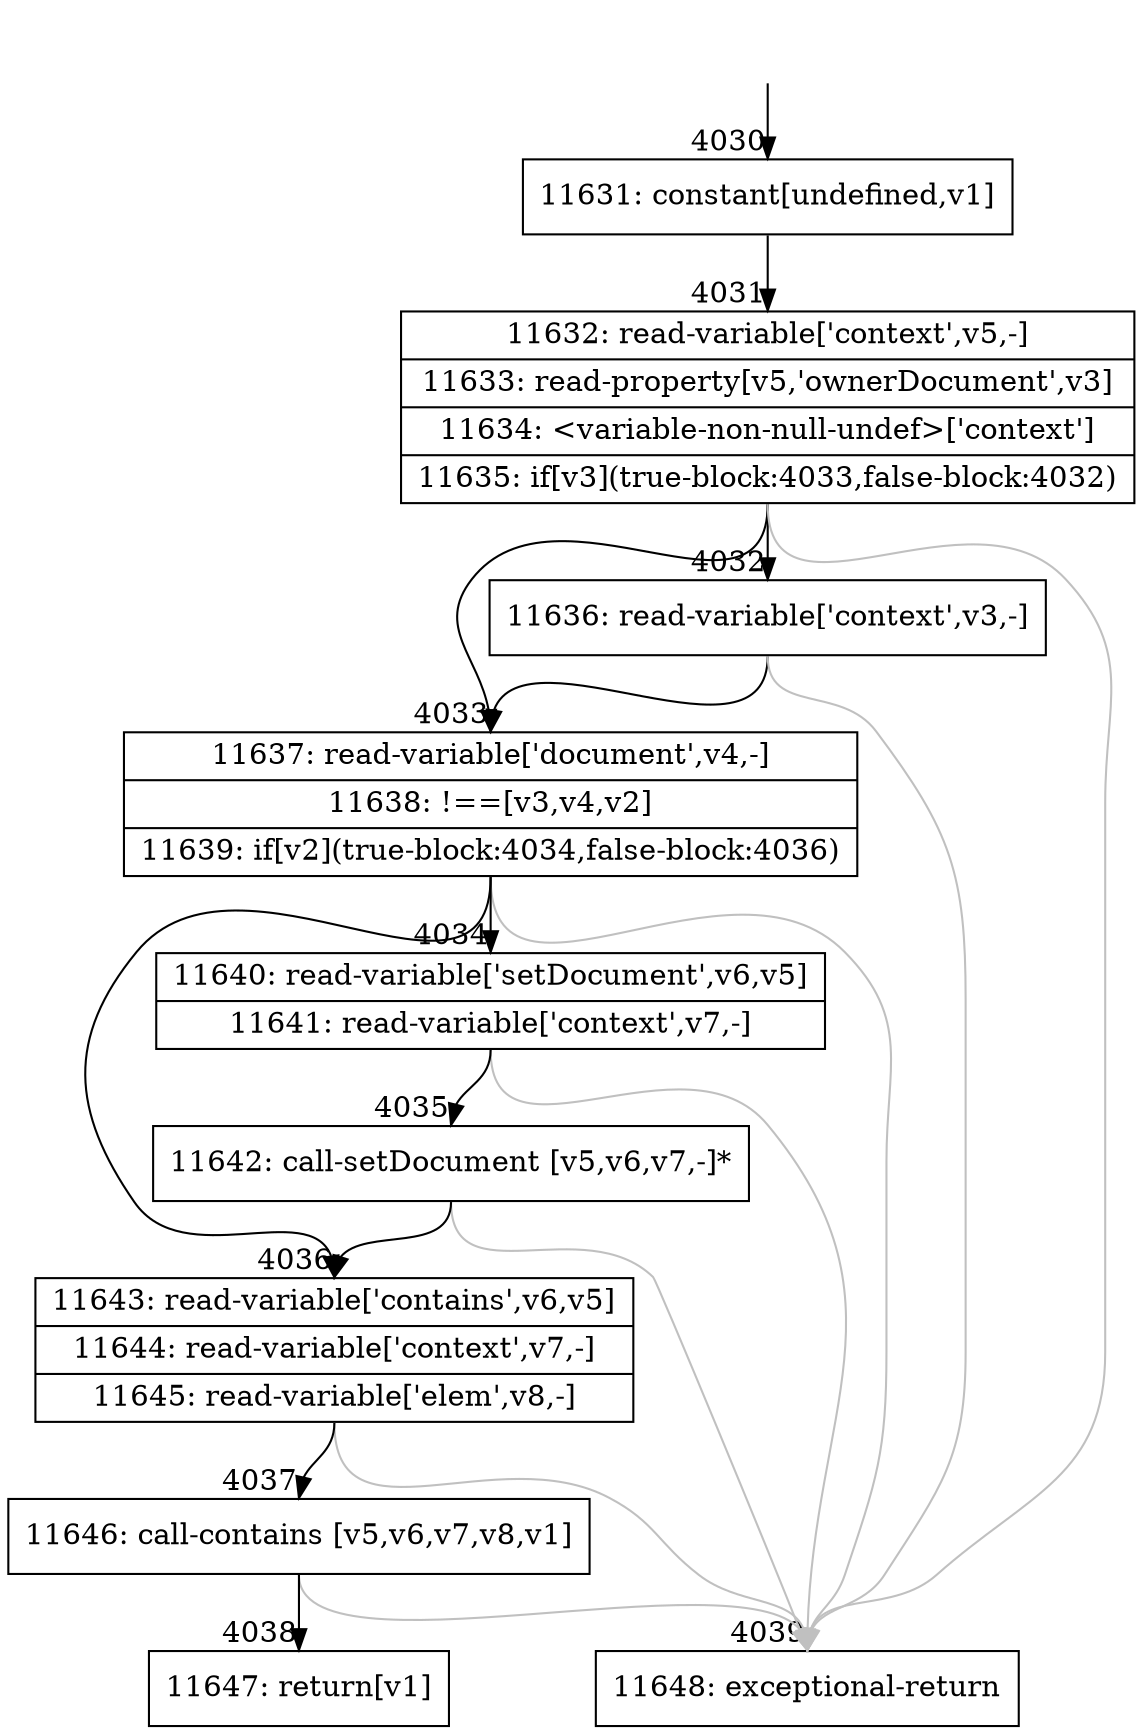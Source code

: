 digraph {
rankdir="TD"
BB_entry260[shape=none,label=""];
BB_entry260 -> BB4030 [tailport=s, headport=n, headlabel="    4030"]
BB4030 [shape=record label="{11631: constant[undefined,v1]}" ] 
BB4030 -> BB4031 [tailport=s, headport=n, headlabel="      4031"]
BB4031 [shape=record label="{11632: read-variable['context',v5,-]|11633: read-property[v5,'ownerDocument',v3]|11634: \<variable-non-null-undef\>['context']|11635: if[v3](true-block:4033,false-block:4032)}" ] 
BB4031 -> BB4033 [tailport=s, headport=n, headlabel="      4033"]
BB4031 -> BB4032 [tailport=s, headport=n, headlabel="      4032"]
BB4031 -> BB4039 [tailport=s, headport=n, color=gray, headlabel="      4039"]
BB4032 [shape=record label="{11636: read-variable['context',v3,-]}" ] 
BB4032 -> BB4033 [tailport=s, headport=n]
BB4032 -> BB4039 [tailport=s, headport=n, color=gray]
BB4033 [shape=record label="{11637: read-variable['document',v4,-]|11638: !==[v3,v4,v2]|11639: if[v2](true-block:4034,false-block:4036)}" ] 
BB4033 -> BB4034 [tailport=s, headport=n, headlabel="      4034"]
BB4033 -> BB4036 [tailport=s, headport=n, headlabel="      4036"]
BB4033 -> BB4039 [tailport=s, headport=n, color=gray]
BB4034 [shape=record label="{11640: read-variable['setDocument',v6,v5]|11641: read-variable['context',v7,-]}" ] 
BB4034 -> BB4035 [tailport=s, headport=n, headlabel="      4035"]
BB4034 -> BB4039 [tailport=s, headport=n, color=gray]
BB4035 [shape=record label="{11642: call-setDocument [v5,v6,v7,-]*}" ] 
BB4035 -> BB4036 [tailport=s, headport=n]
BB4035 -> BB4039 [tailport=s, headport=n, color=gray]
BB4036 [shape=record label="{11643: read-variable['contains',v6,v5]|11644: read-variable['context',v7,-]|11645: read-variable['elem',v8,-]}" ] 
BB4036 -> BB4037 [tailport=s, headport=n, headlabel="      4037"]
BB4036 -> BB4039 [tailport=s, headport=n, color=gray]
BB4037 [shape=record label="{11646: call-contains [v5,v6,v7,v8,v1]}" ] 
BB4037 -> BB4038 [tailport=s, headport=n, headlabel="      4038"]
BB4037 -> BB4039 [tailport=s, headport=n, color=gray]
BB4038 [shape=record label="{11647: return[v1]}" ] 
BB4039 [shape=record label="{11648: exceptional-return}" ] 
//#$~ 4395
}
